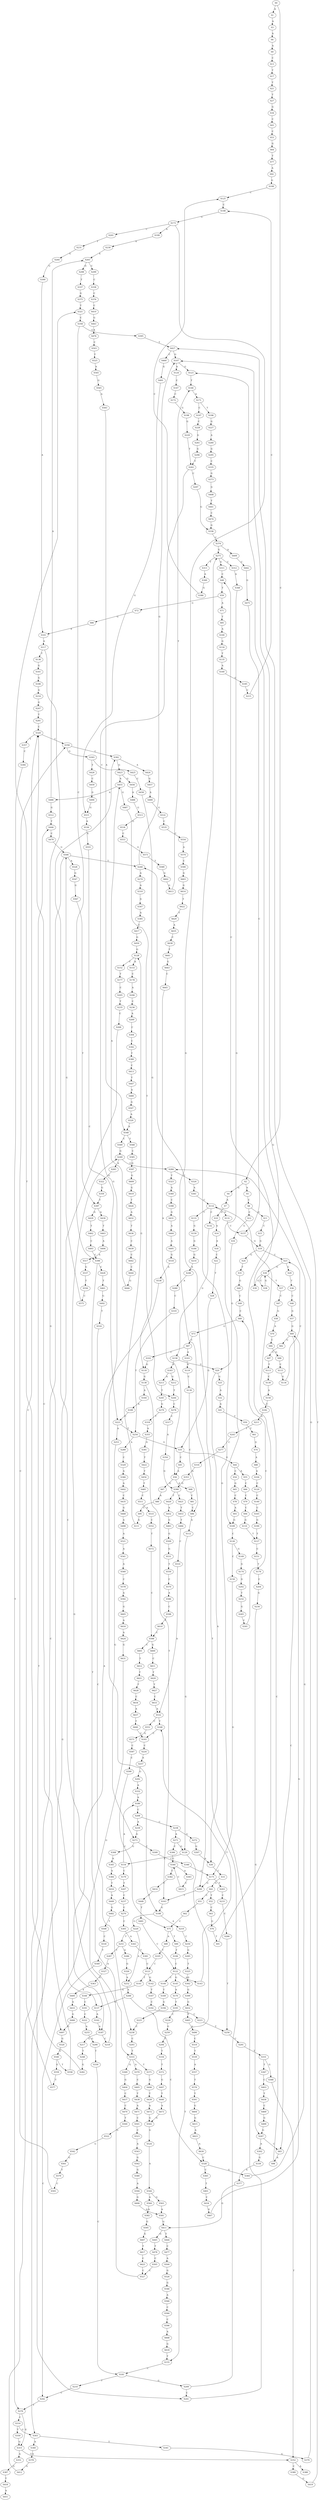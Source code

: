 strict digraph  {
	S0 -> S1 [ label = A ];
	S0 -> S2 [ label = C ];
	S1 -> S3 [ label = A ];
	S2 -> S4 [ label = G ];
	S2 -> S5 [ label = A ];
	S3 -> S6 [ label = A ];
	S4 -> S7 [ label = A ];
	S5 -> S8 [ label = C ];
	S6 -> S9 [ label = A ];
	S7 -> S10 [ label = G ];
	S8 -> S11 [ label = G ];
	S8 -> S12 [ label = C ];
	S9 -> S13 [ label = C ];
	S10 -> S14 [ label = A ];
	S11 -> S15 [ label = C ];
	S12 -> S16 [ label = G ];
	S13 -> S17 [ label = T ];
	S14 -> S18 [ label = A ];
	S15 -> S19 [ label = G ];
	S16 -> S20 [ label = G ];
	S17 -> S21 [ label = T ];
	S18 -> S22 [ label = C ];
	S19 -> S23 [ label = C ];
	S19 -> S24 [ label = G ];
	S20 -> S25 [ label = G ];
	S20 -> S26 [ label = A ];
	S21 -> S27 [ label = T ];
	S22 -> S28 [ label = T ];
	S23 -> S29 [ label = C ];
	S23 -> S30 [ label = G ];
	S24 -> S31 [ label = T ];
	S25 -> S32 [ label = A ];
	S26 -> S33 [ label = C ];
	S27 -> S34 [ label = G ];
	S28 -> S35 [ label = G ];
	S29 -> S36 [ label = T ];
	S30 -> S37 [ label = T ];
	S30 -> S38 [ label = C ];
	S30 -> S39 [ label = G ];
	S31 -> S40 [ label = G ];
	S32 -> S41 [ label = A ];
	S33 -> S42 [ label = G ];
	S34 -> S43 [ label = C ];
	S35 -> S44 [ label = G ];
	S35 -> S45 [ label = C ];
	S36 -> S46 [ label = C ];
	S37 -> S47 [ label = C ];
	S38 -> S30 [ label = G ];
	S39 -> S48 [ label = C ];
	S40 -> S49 [ label = C ];
	S41 -> S50 [ label = T ];
	S42 -> S51 [ label = C ];
	S42 -> S52 [ label = T ];
	S43 -> S53 [ label = C ];
	S44 -> S54 [ label = C ];
	S44 -> S55 [ label = A ];
	S45 -> S56 [ label = A ];
	S46 -> S57 [ label = G ];
	S47 -> S58 [ label = G ];
	S48 -> S59 [ label = T ];
	S49 -> S60 [ label = C ];
	S50 -> S61 [ label = T ];
	S51 -> S62 [ label = C ];
	S52 -> S63 [ label = C ];
	S53 -> S64 [ label = G ];
	S54 -> S65 [ label = G ];
	S55 -> S66 [ label = C ];
	S56 -> S67 [ label = G ];
	S56 -> S68 [ label = A ];
	S57 -> S69 [ label = G ];
	S58 -> S70 [ label = A ];
	S59 -> S71 [ label = A ];
	S59 -> S72 [ label = G ];
	S60 -> S73 [ label = G ];
	S61 -> S74 [ label = G ];
	S62 -> S75 [ label = C ];
	S63 -> S76 [ label = G ];
	S64 -> S77 [ label = T ];
	S65 -> S78 [ label = C ];
	S66 -> S79 [ label = C ];
	S67 -> S80 [ label = A ];
	S68 -> S81 [ label = C ];
	S69 -> S82 [ label = G ];
	S69 -> S83 [ label = C ];
	S70 -> S84 [ label = C ];
	S71 -> S85 [ label = T ];
	S72 -> S86 [ label = G ];
	S73 -> S87 [ label = C ];
	S74 -> S88 [ label = A ];
	S75 -> S89 [ label = A ];
	S75 -> S90 [ label = T ];
	S76 -> S91 [ label = T ];
	S77 -> S92 [ label = A ];
	S78 -> S93 [ label = A ];
	S79 -> S94 [ label = C ];
	S80 -> S95 [ label = C ];
	S81 -> S96 [ label = C ];
	S82 -> S97 [ label = C ];
	S83 -> S98 [ label = A ];
	S84 -> S99 [ label = G ];
	S85 -> S100 [ label = A ];
	S86 -> S101 [ label = A ];
	S87 -> S102 [ label = C ];
	S87 -> S103 [ label = A ];
	S88 -> S104 [ label = A ];
	S89 -> S105 [ label = T ];
	S90 -> S106 [ label = T ];
	S91 -> S107 [ label = G ];
	S92 -> S108 [ label = G ];
	S93 -> S109 [ label = G ];
	S94 -> S110 [ label = G ];
	S95 -> S111 [ label = G ];
	S96 -> S112 [ label = A ];
	S97 -> S113 [ label = T ];
	S98 -> S114 [ label = C ];
	S99 -> S115 [ label = C ];
	S100 -> S116 [ label = G ];
	S101 -> S117 [ label = A ];
	S102 -> S118 [ label = G ];
	S103 -> S119 [ label = A ];
	S104 -> S120 [ label = C ];
	S105 -> S121 [ label = C ];
	S106 -> S122 [ label = C ];
	S107 -> S123 [ label = G ];
	S107 -> S124 [ label = A ];
	S108 -> S125 [ label = C ];
	S109 -> S126 [ label = C ];
	S110 -> S127 [ label = T ];
	S111 -> S128 [ label = G ];
	S112 -> S129 [ label = G ];
	S113 -> S130 [ label = C ];
	S114 -> S131 [ label = G ];
	S114 -> S132 [ label = C ];
	S114 -> S133 [ label = T ];
	S115 -> S134 [ label = G ];
	S116 -> S135 [ label = T ];
	S117 -> S136 [ label = T ];
	S117 -> S137 [ label = G ];
	S118 -> S138 [ label = G ];
	S119 -> S139 [ label = C ];
	S120 -> S140 [ label = C ];
	S121 -> S141 [ label = T ];
	S121 -> S142 [ label = G ];
	S122 -> S143 [ label = A ];
	S122 -> S144 [ label = C ];
	S122 -> S145 [ label = G ];
	S123 -> S146 [ label = T ];
	S124 -> S147 [ label = C ];
	S125 -> S148 [ label = C ];
	S126 -> S149 [ label = G ];
	S126 -> S150 [ label = C ];
	S127 -> S151 [ label = C ];
	S128 -> S152 [ label = C ];
	S128 -> S153 [ label = A ];
	S129 -> S154 [ label = A ];
	S129 -> S155 [ label = T ];
	S130 -> S156 [ label = A ];
	S131 -> S157 [ label = C ];
	S132 -> S158 [ label = G ];
	S133 -> S159 [ label = G ];
	S134 -> S23 [ label = C ];
	S135 -> S160 [ label = A ];
	S136 -> S161 [ label = G ];
	S137 -> S162 [ label = A ];
	S138 -> S163 [ label = T ];
	S138 -> S164 [ label = A ];
	S139 -> S96 [ label = C ];
	S140 -> S165 [ label = C ];
	S141 -> S166 [ label = G ];
	S142 -> S167 [ label = T ];
	S143 -> S168 [ label = T ];
	S144 -> S169 [ label = T ];
	S145 -> S170 [ label = A ];
	S146 -> S171 [ label = A ];
	S147 -> S172 [ label = C ];
	S148 -> S173 [ label = G ];
	S149 -> S174 [ label = G ];
	S150 -> S175 [ label = G ];
	S151 -> S176 [ label = T ];
	S152 -> S177 [ label = T ];
	S153 -> S178 [ label = C ];
	S154 -> S179 [ label = C ];
	S154 -> S180 [ label = A ];
	S155 -> S181 [ label = C ];
	S156 -> S182 [ label = C ];
	S157 -> S19 [ label = G ];
	S158 -> S183 [ label = A ];
	S158 -> S20 [ label = G ];
	S159 -> S184 [ label = G ];
	S160 -> S185 [ label = G ];
	S161 -> S186 [ label = G ];
	S162 -> S187 [ label = A ];
	S163 -> S188 [ label = G ];
	S164 -> S189 [ label = A ];
	S165 -> S190 [ label = G ];
	S166 -> S191 [ label = C ];
	S167 -> S192 [ label = C ];
	S168 -> S193 [ label = C ];
	S169 -> S194 [ label = G ];
	S170 -> S195 [ label = T ];
	S171 -> S196 [ label = T ];
	S171 -> S197 [ label = C ];
	S172 -> S198 [ label = G ];
	S173 -> S199 [ label = A ];
	S173 -> S200 [ label = G ];
	S173 -> S201 [ label = C ];
	S174 -> S202 [ label = G ];
	S175 -> S203 [ label = T ];
	S175 -> S200 [ label = G ];
	S176 -> S204 [ label = C ];
	S177 -> S205 [ label = C ];
	S178 -> S206 [ label = A ];
	S179 -> S207 [ label = T ];
	S180 -> S208 [ label = C ];
	S181 -> S209 [ label = G ];
	S181 -> S210 [ label = T ];
	S182 -> S211 [ label = G ];
	S183 -> S212 [ label = G ];
	S183 -> S213 [ label = A ];
	S184 -> S214 [ label = G ];
	S185 -> S215 [ label = C ];
	S186 -> S216 [ label = G ];
	S187 -> S217 [ label = G ];
	S187 -> S218 [ label = C ];
	S188 -> S219 [ label = A ];
	S188 -> S220 [ label = G ];
	S189 -> S221 [ label = C ];
	S190 -> S127 [ label = T ];
	S191 -> S222 [ label = C ];
	S192 -> S223 [ label = C ];
	S193 -> S224 [ label = C ];
	S194 -> S225 [ label = T ];
	S195 -> S226 [ label = C ];
	S196 -> S227 [ label = G ];
	S197 -> S228 [ label = C ];
	S198 -> S229 [ label = G ];
	S199 -> S230 [ label = A ];
	S200 -> S163 [ label = T ];
	S201 -> S231 [ label = T ];
	S202 -> S232 [ label = T ];
	S203 -> S233 [ label = C ];
	S204 -> S234 [ label = G ];
	S205 -> S235 [ label = T ];
	S206 -> S236 [ label = C ];
	S207 -> S237 [ label = C ];
	S208 -> S238 [ label = C ];
	S208 -> S239 [ label = A ];
	S209 -> S240 [ label = T ];
	S209 -> S241 [ label = C ];
	S210 -> S242 [ label = C ];
	S211 -> S243 [ label = T ];
	S212 -> S244 [ label = T ];
	S213 -> S245 [ label = T ];
	S214 -> S246 [ label = A ];
	S215 -> S148 [ label = C ];
	S216 -> S247 [ label = G ];
	S217 -> S248 [ label = T ];
	S218 -> S249 [ label = G ];
	S219 -> S250 [ label = C ];
	S220 -> S251 [ label = T ];
	S220 -> S252 [ label = A ];
	S221 -> S253 [ label = A ];
	S221 -> S254 [ label = T ];
	S222 -> S255 [ label = A ];
	S223 -> S256 [ label = T ];
	S224 -> S257 [ label = A ];
	S225 -> S258 [ label = C ];
	S226 -> S259 [ label = G ];
	S227 -> S260 [ label = A ];
	S228 -> S261 [ label = G ];
	S229 -> S262 [ label = T ];
	S230 -> S263 [ label = A ];
	S231 -> S264 [ label = G ];
	S232 -> S265 [ label = G ];
	S233 -> S266 [ label = C ];
	S234 -> S267 [ label = G ];
	S235 -> S268 [ label = C ];
	S236 -> S269 [ label = A ];
	S237 -> S270 [ label = C ];
	S238 -> S271 [ label = A ];
	S238 -> S272 [ label = G ];
	S239 -> S273 [ label = G ];
	S240 -> S274 [ label = A ];
	S240 -> S107 [ label = G ];
	S241 -> S275 [ label = G ];
	S242 -> S276 [ label = T ];
	S243 -> S277 [ label = C ];
	S244 -> S278 [ label = C ];
	S245 -> S279 [ label = G ];
	S246 -> S280 [ label = A ];
	S247 -> S281 [ label = T ];
	S248 -> S282 [ label = G ];
	S249 -> S283 [ label = A ];
	S249 -> S284 [ label = G ];
	S250 -> S285 [ label = G ];
	S251 -> S286 [ label = G ];
	S251 -> S287 [ label = T ];
	S252 -> S288 [ label = A ];
	S253 -> S273 [ label = G ];
	S254 -> S35 [ label = G ];
	S254 -> S289 [ label = A ];
	S255 -> S290 [ label = G ];
	S256 -> S291 [ label = C ];
	S257 -> S292 [ label = G ];
	S258 -> S293 [ label = C ];
	S259 -> S294 [ label = T ];
	S260 -> S295 [ label = G ];
	S261 -> S296 [ label = G ];
	S262 -> S188 [ label = G ];
	S262 -> S297 [ label = C ];
	S263 -> S298 [ label = G ];
	S263 -> S299 [ label = C ];
	S264 -> S300 [ label = G ];
	S265 -> S301 [ label = C ];
	S266 -> S256 [ label = T ];
	S267 -> S302 [ label = A ];
	S267 -> S83 [ label = C ];
	S268 -> S303 [ label = G ];
	S269 -> S304 [ label = C ];
	S270 -> S305 [ label = C ];
	S271 -> S129 [ label = G ];
	S271 -> S306 [ label = C ];
	S272 -> S307 [ label = G ];
	S273 -> S308 [ label = G ];
	S273 -> S309 [ label = C ];
	S274 -> S310 [ label = A ];
	S275 -> S311 [ label = G ];
	S275 -> S312 [ label = C ];
	S275 -> S313 [ label = T ];
	S276 -> S314 [ label = C ];
	S276 -> S315 [ label = G ];
	S277 -> S316 [ label = C ];
	S278 -> S317 [ label = C ];
	S279 -> S318 [ label = T ];
	S280 -> S319 [ label = C ];
	S281 -> S320 [ label = C ];
	S282 -> S321 [ label = T ];
	S283 -> S322 [ label = G ];
	S284 -> S323 [ label = T ];
	S284 -> S324 [ label = C ];
	S285 -> S325 [ label = T ];
	S286 -> S326 [ label = G ];
	S287 -> S327 [ label = A ];
	S288 -> S328 [ label = C ];
	S288 -> S137 [ label = G ];
	S289 -> S329 [ label = C ];
	S290 -> S330 [ label = T ];
	S291 -> S331 [ label = T ];
	S292 -> S332 [ label = A ];
	S293 -> S333 [ label = T ];
	S294 -> S334 [ label = T ];
	S295 -> S335 [ label = C ];
	S296 -> S262 [ label = T ];
	S297 -> S336 [ label = G ];
	S298 -> S337 [ label = T ];
	S299 -> S338 [ label = C ];
	S300 -> S101 [ label = A ];
	S301 -> S60 [ label = C ];
	S302 -> S339 [ label = G ];
	S303 -> S340 [ label = A ];
	S303 -> S341 [ label = T ];
	S304 -> S342 [ label = C ];
	S305 -> S343 [ label = A ];
	S306 -> S344 [ label = C ];
	S307 -> S26 [ label = A ];
	S308 -> S345 [ label = A ];
	S309 -> S346 [ label = C ];
	S310 -> S347 [ label = G ];
	S311 -> S48 [ label = C ];
	S312 -> S348 [ label = A ];
	S313 -> S349 [ label = A ];
	S314 -> S350 [ label = T ];
	S314 -> S303 [ label = G ];
	S315 -> S351 [ label = A ];
	S315 -> S352 [ label = T ];
	S316 -> S353 [ label = A ];
	S317 -> S354 [ label = A ];
	S318 -> S355 [ label = A ];
	S319 -> S254 [ label = T ];
	S320 -> S356 [ label = C ];
	S320 -> S357 [ label = T ];
	S321 -> S358 [ label = C ];
	S322 -> S359 [ label = G ];
	S323 -> S360 [ label = A ];
	S324 -> S361 [ label = A ];
	S325 -> S362 [ label = G ];
	S326 -> S252 [ label = A ];
	S327 -> S363 [ label = G ];
	S328 -> S364 [ label = G ];
	S328 -> S365 [ label = C ];
	S329 -> S366 [ label = A ];
	S330 -> S181 [ label = C ];
	S331 -> S367 [ label = T ];
	S331 -> S368 [ label = G ];
	S332 -> S180 [ label = A ];
	S333 -> S369 [ label = G ];
	S333 -> S370 [ label = A ];
	S333 -> S371 [ label = T ];
	S334 -> S372 [ label = T ];
	S335 -> S373 [ label = G ];
	S336 -> S374 [ label = C ];
	S337 -> S375 [ label = G ];
	S338 -> S376 [ label = C ];
	S339 -> S377 [ label = A ];
	S340 -> S378 [ label = A ];
	S341 -> S379 [ label = G ];
	S342 -> S380 [ label = T ];
	S343 -> S381 [ label = T ];
	S344 -> S382 [ label = C ];
	S344 -> S383 [ label = A ];
	S345 -> S384 [ label = A ];
	S346 -> S175 [ label = G ];
	S347 -> S385 [ label = A ];
	S348 -> S109 [ label = G ];
	S349 -> S386 [ label = G ];
	S350 -> S315 [ label = G ];
	S351 -> S387 [ label = G ];
	S352 -> S388 [ label = A ];
	S352 -> S389 [ label = C ];
	S353 -> S390 [ label = G ];
	S354 -> S390 [ label = G ];
	S355 -> S391 [ label = G ];
	S356 -> S392 [ label = C ];
	S356 -> S393 [ label = G ];
	S357 -> S394 [ label = C ];
	S358 -> S395 [ label = G ];
	S358 -> S396 [ label = C ];
	S359 -> S397 [ label = T ];
	S360 -> S398 [ label = C ];
	S361 -> S114 [ label = C ];
	S362 -> S399 [ label = G ];
	S363 -> S400 [ label = A ];
	S364 -> S284 [ label = G ];
	S365 -> S401 [ label = T ];
	S366 -> S402 [ label = A ];
	S367 -> S403 [ label = C ];
	S368 -> S352 [ label = T ];
	S369 -> S404 [ label = G ];
	S370 -> S405 [ label = C ];
	S371 -> S406 [ label = G ];
	S372 -> S407 [ label = G ];
	S373 -> S408 [ label = G ];
	S374 -> S409 [ label = A ];
	S374 -> S275 [ label = G ];
	S375 -> S321 [ label = T ];
	S376 -> S410 [ label = C ];
	S377 -> S411 [ label = G ];
	S378 -> S412 [ label = G ];
	S379 -> S123 [ label = G ];
	S380 -> S413 [ label = C ];
	S381 -> S121 [ label = C ];
	S382 -> S414 [ label = C ];
	S383 -> S415 [ label = C ];
	S384 -> S416 [ label = T ];
	S385 -> S417 [ label = C ];
	S386 -> S125 [ label = C ];
	S387 -> S418 [ label = T ];
	S389 -> S419 [ label = G ];
	S390 -> S420 [ label = T ];
	S390 -> S421 [ label = C ];
	S391 -> S422 [ label = T ];
	S392 -> S423 [ label = G ];
	S392 -> S424 [ label = A ];
	S393 -> S425 [ label = C ];
	S393 -> S426 [ label = T ];
	S394 -> S276 [ label = T ];
	S395 -> S427 [ label = T ];
	S396 -> S333 [ label = T ];
	S396 -> S428 [ label = C ];
	S397 -> S429 [ label = G ];
	S397 -> S430 [ label = A ];
	S398 -> S431 [ label = G ];
	S399 -> S432 [ label = G ];
	S400 -> S433 [ label = A ];
	S401 -> S434 [ label = C ];
	S402 -> S435 [ label = C ];
	S403 -> S436 [ label = T ];
	S404 -> S437 [ label = C ];
	S405 -> S438 [ label = T ];
	S406 -> S439 [ label = T ];
	S407 -> S440 [ label = T ];
	S408 -> S441 [ label = T ];
	S409 -> S442 [ label = C ];
	S410 -> S443 [ label = G ];
	S411 -> S444 [ label = T ];
	S411 -> S445 [ label = G ];
	S412 -> S446 [ label = T ];
	S413 -> S447 [ label = T ];
	S414 -> S448 [ label = T ];
	S415 -> S344 [ label = C ];
	S416 -> S449 [ label = A ];
	S417 -> S450 [ label = G ];
	S418 -> S451 [ label = A ];
	S419 -> S427 [ label = T ];
	S420 -> S452 [ label = A ];
	S421 -> S453 [ label = T ];
	S422 -> S454 [ label = T ];
	S423 -> S455 [ label = A ];
	S423 -> S456 [ label = G ];
	S424 -> S457 [ label = G ];
	S425 -> S458 [ label = C ];
	S426 -> S459 [ label = C ];
	S427 -> S460 [ label = C ];
	S427 -> S107 [ label = G ];
	S428 -> S461 [ label = T ];
	S429 -> S462 [ label = T ];
	S430 -> S463 [ label = T ];
	S431 -> S464 [ label = A ];
	S432 -> S465 [ label = T ];
	S433 -> S466 [ label = G ];
	S434 -> S467 [ label = G ];
	S435 -> S468 [ label = G ];
	S436 -> S469 [ label = C ];
	S437 -> S470 [ label = C ];
	S438 -> S471 [ label = A ];
	S439 -> S472 [ label = A ];
	S440 -> S473 [ label = A ];
	S441 -> S474 [ label = C ];
	S442 -> S475 [ label = G ];
	S443 -> S476 [ label = A ];
	S444 -> S477 [ label = C ];
	S445 -> S478 [ label = T ];
	S446 -> S479 [ label = C ];
	S447 -> S480 [ label = A ];
	S448 -> S481 [ label = T ];
	S449 -> S482 [ label = G ];
	S450 -> S128 [ label = G ];
	S452 -> S483 [ label = G ];
	S453 -> S484 [ label = T ];
	S454 -> S485 [ label = T ];
	S455 -> S486 [ label = A ];
	S455 -> S487 [ label = G ];
	S456 -> S488 [ label = A ];
	S457 -> S489 [ label = A ];
	S458 -> S118 [ label = G ];
	S459 -> S490 [ label = G ];
	S460 -> S491 [ label = G ];
	S461 -> S492 [ label = G ];
	S462 -> S493 [ label = C ];
	S463 -> S494 [ label = A ];
	S464 -> S495 [ label = A ];
	S465 -> S496 [ label = A ];
	S466 -> S497 [ label = G ];
	S467 -> S69 [ label = G ];
	S468 -> S498 [ label = A ];
	S469 -> S499 [ label = G ];
	S470 -> S500 [ label = T ];
	S471 -> S501 [ label = C ];
	S472 -> S502 [ label = G ];
	S473 -> S502 [ label = G ];
	S474 -> S336 [ label = G ];
	S475 -> S157 [ label = C ];
	S476 -> S503 [ label = C ];
	S477 -> S504 [ label = A ];
	S478 -> S505 [ label = C ];
	S479 -> S506 [ label = G ];
	S480 -> S507 [ label = G ];
	S481 -> S122 [ label = C ];
	S482 -> S508 [ label = T ];
	S483 -> S509 [ label = G ];
	S484 -> S510 [ label = C ];
	S485 -> S511 [ label = C ];
	S486 -> S263 [ label = A ];
	S486 -> S512 [ label = G ];
	S487 -> S244 [ label = T ];
	S488 -> S513 [ label = G ];
	S489 -> S514 [ label = G ];
	S490 -> S515 [ label = G ];
	S491 -> S515 [ label = G ];
	S492 -> S516 [ label = T ];
	S493 -> S396 [ label = C ];
	S494 -> S517 [ label = A ];
	S495 -> S518 [ label = G ];
	S496 -> S519 [ label = C ];
	S497 -> S520 [ label = G ];
	S498 -> S521 [ label = A ];
	S499 -> S267 [ label = G ];
	S500 -> S522 [ label = G ];
	S501 -> S523 [ label = C ];
	S502 -> S524 [ label = G ];
	S503 -> S525 [ label = T ];
	S504 -> S526 [ label = G ];
	S505 -> S527 [ label = C ];
	S506 -> S241 [ label = C ];
	S506 -> S240 [ label = T ];
	S506 -> S528 [ label = A ];
	S507 -> S529 [ label = A ];
	S508 -> S530 [ label = C ];
	S509 -> S531 [ label = G ];
	S510 -> S532 [ label = A ];
	S511 -> S533 [ label = A ];
	S512 -> S446 [ label = T ];
	S513 -> S534 [ label = G ];
	S514 -> S535 [ label = C ];
	S515 -> S536 [ label = A ];
	S516 -> S258 [ label = C ];
	S517 -> S537 [ label = G ];
	S518 -> S538 [ label = A ];
	S519 -> S539 [ label = T ];
	S520 -> S540 [ label = G ];
	S521 -> S541 [ label = A ];
	S522 -> S542 [ label = G ];
	S523 -> S543 [ label = A ];
	S524 -> S544 [ label = A ];
	S525 -> S545 [ label = A ];
	S526 -> S546 [ label = G ];
	S527 -> S392 [ label = C ];
	S528 -> S547 [ label = G ];
	S529 -> S548 [ label = A ];
	S530 -> S549 [ label = T ];
	S531 -> S550 [ label = T ];
	S532 -> S168 [ label = T ];
	S532 -> S551 [ label = C ];
	S533 -> S552 [ label = C ];
	S534 -> S553 [ label = C ];
	S535 -> S554 [ label = C ];
	S536 -> S555 [ label = A ];
	S537 -> S556 [ label = T ];
	S538 -> S187 [ label = A ];
	S539 -> S557 [ label = A ];
	S540 -> S558 [ label = T ];
	S540 -> S559 [ label = G ];
	S541 -> S560 [ label = A ];
	S542 -> S561 [ label = G ];
	S543 -> S562 [ label = G ];
	S544 -> S563 [ label = G ];
	S544 -> S564 [ label = A ];
	S545 -> S565 [ label = G ];
	S546 -> S566 [ label = A ];
	S547 -> S567 [ label = G ];
	S548 -> S568 [ label = T ];
	S548 -> S569 [ label = C ];
	S549 -> S242 [ label = C ];
	S550 -> S570 [ label = C ];
	S551 -> S571 [ label = G ];
	S552 -> S572 [ label = T ];
	S553 -> S573 [ label = G ];
	S554 -> S574 [ label = A ];
	S555 -> S221 [ label = C ];
	S556 -> S575 [ label = C ];
	S557 -> S576 [ label = T ];
	S558 -> S320 [ label = C ];
	S559 -> S577 [ label = T ];
	S560 -> S578 [ label = C ];
	S561 -> S579 [ label = T ];
	S562 -> S580 [ label = G ];
	S563 -> S581 [ label = A ];
	S564 -> S582 [ label = A ];
	S565 -> S583 [ label = A ];
	S566 -> S584 [ label = C ];
	S567 -> S397 [ label = T ];
	S568 -> S585 [ label = C ];
	S569 -> S249 [ label = G ];
	S570 -> S586 [ label = A ];
	S571 -> S587 [ label = C ];
	S572 -> S588 [ label = C ];
	S573 -> S589 [ label = T ];
	S574 -> S590 [ label = C ];
	S575 -> S506 [ label = G ];
	S576 -> S591 [ label = T ];
	S577 -> S320 [ label = C ];
	S578 -> S592 [ label = A ];
	S579 -> S593 [ label = C ];
	S580 -> S594 [ label = A ];
	S581 -> S411 [ label = G ];
	S582 -> S595 [ label = G ];
	S583 -> S548 [ label = A ];
	S584 -> S596 [ label = C ];
	S585 -> S597 [ label = G ];
	S586 -> S598 [ label = C ];
	S587 -> S599 [ label = C ];
	S588 -> S600 [ label = G ];
	S588 -> S601 [ label = C ];
	S589 -> S602 [ label = G ];
	S590 -> S603 [ label = G ];
	S591 -> S604 [ label = G ];
	S592 -> S605 [ label = G ];
	S593 -> S356 [ label = C ];
	S594 -> S606 [ label = G ];
	S595 -> S607 [ label = G ];
	S596 -> S608 [ label = A ];
	S597 -> S609 [ label = G ];
	S598 -> S610 [ label = T ];
	S599 -> S75 [ label = C ];
	S600 -> S611 [ label = C ];
	S601 -> S612 [ label = T ];
	S602 -> S613 [ label = G ];
	S603 -> S614 [ label = G ];
	S604 -> S615 [ label = G ];
	S605 -> S616 [ label = A ];
	S606 -> S581 [ label = A ];
	S607 -> S617 [ label = T ];
	S608 -> S618 [ label = G ];
	S609 -> S619 [ label = G ];
	S610 -> S588 [ label = C ];
	S611 -> S620 [ label = T ];
	S612 -> S621 [ label = T ];
	S613 -> S146 [ label = T ];
	S614 -> S622 [ label = T ];
	S615 -> S623 [ label = A ];
	S616 -> S624 [ label = A ];
	S617 -> S625 [ label = C ];
	S618 -> S155 [ label = T ];
	S619 -> S626 [ label = T ];
	S620 -> S627 [ label = T ];
	S621 -> S628 [ label = T ];
	S622 -> S629 [ label = T ];
	S623 -> S630 [ label = A ];
	S624 -> S631 [ label = G ];
	S625 -> S527 [ label = C ];
	S626 -> S632 [ label = A ];
	S627 -> S633 [ label = C ];
	S628 -> S634 [ label = C ];
	S629 -> S635 [ label = A ];
	S630 -> S328 [ label = C ];
	S631 -> S497 [ label = G ];
	S632 -> S636 [ label = T ];
	S633 -> S532 [ label = A ];
	S634 -> S637 [ label = A ];
	S635 -> S638 [ label = C ];
	S636 -> S639 [ label = C ];
	S637 -> S640 [ label = T ];
	S638 -> S641 [ label = T ];
	S639 -> S642 [ label = C ];
	S640 -> S193 [ label = C ];
	S641 -> S643 [ label = G ];
	S642 -> S644 [ label = C ];
	S643 -> S645 [ label = C ];
	S644 -> S646 [ label = G ];
	S645 -> S56 [ label = A ];
	S646 -> S455 [ label = A ];
}
